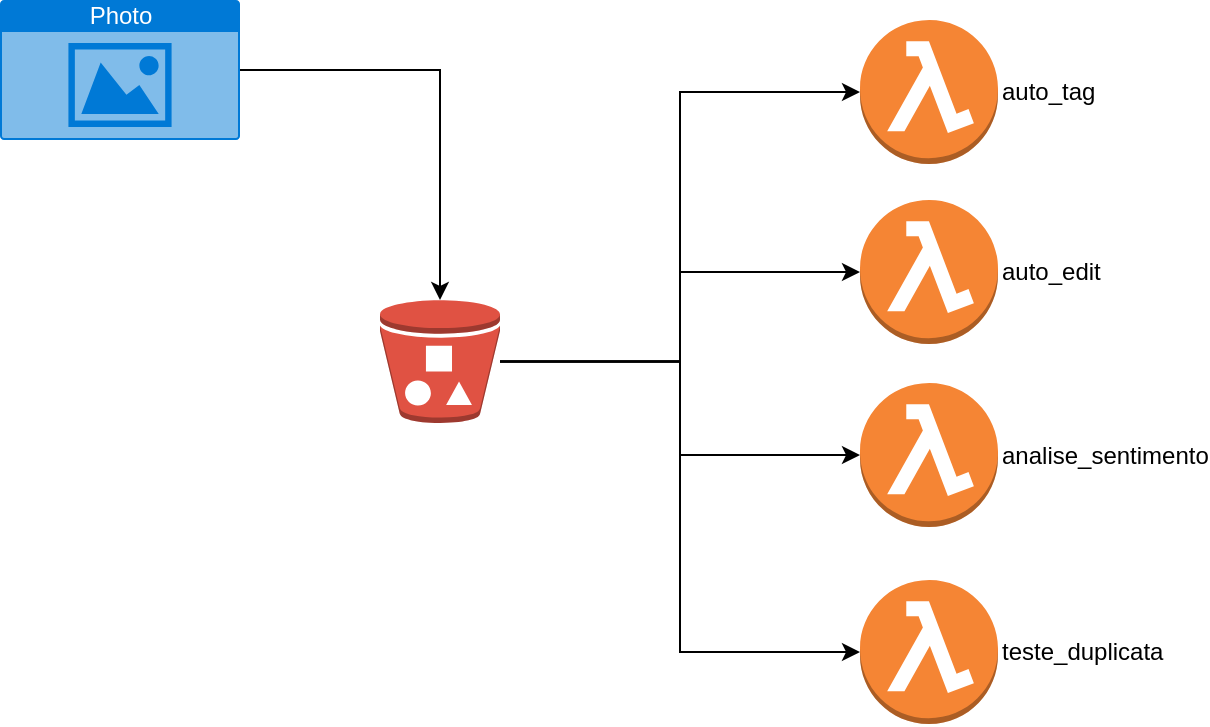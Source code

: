 <mxfile version="14.6.13" type="device"><diagram id="m4_6h9uPXJvZAqDbsDIY" name="Page-1"><mxGraphModel dx="1106" dy="807" grid="1" gridSize="10" guides="1" tooltips="1" connect="1" arrows="1" fold="1" page="1" pageScale="1" pageWidth="850" pageHeight="1100" math="0" shadow="0"><root><mxCell id="0"/><mxCell id="1" parent="0"/><mxCell id="U2iHDDChjQObNoYA_47F-11" style="edgeStyle=orthogonalEdgeStyle;rounded=0;orthogonalLoop=1;jettySize=auto;html=1;entryX=0;entryY=0.5;entryDx=0;entryDy=0;entryPerimeter=0;" parent="1" source="U2iHDDChjQObNoYA_47F-4" target="U2iHDDChjQObNoYA_47F-5" edge="1"><mxGeometry relative="1" as="geometry"/></mxCell><mxCell id="U2iHDDChjQObNoYA_47F-12" style="edgeStyle=orthogonalEdgeStyle;rounded=0;orthogonalLoop=1;jettySize=auto;html=1;entryX=0;entryY=0.5;entryDx=0;entryDy=0;entryPerimeter=0;" parent="1" source="U2iHDDChjQObNoYA_47F-4" target="U2iHDDChjQObNoYA_47F-6" edge="1"><mxGeometry relative="1" as="geometry"/></mxCell><mxCell id="U2iHDDChjQObNoYA_47F-13" style="edgeStyle=orthogonalEdgeStyle;rounded=0;orthogonalLoop=1;jettySize=auto;html=1;entryX=0;entryY=0.5;entryDx=0;entryDy=0;entryPerimeter=0;" parent="1" source="U2iHDDChjQObNoYA_47F-4" target="U2iHDDChjQObNoYA_47F-7" edge="1"><mxGeometry relative="1" as="geometry"/></mxCell><mxCell id="U2iHDDChjQObNoYA_47F-14" style="edgeStyle=orthogonalEdgeStyle;rounded=0;orthogonalLoop=1;jettySize=auto;html=1;entryX=0;entryY=0.5;entryDx=0;entryDy=0;entryPerimeter=0;" parent="1" source="U2iHDDChjQObNoYA_47F-4" target="U2iHDDChjQObNoYA_47F-8" edge="1"><mxGeometry relative="1" as="geometry"/></mxCell><mxCell id="U2iHDDChjQObNoYA_47F-4" value="" style="outlineConnect=0;dashed=0;verticalLabelPosition=bottom;verticalAlign=top;align=center;html=1;shape=mxgraph.aws3.bucket_with_objects;fillColor=#E05243;gradientColor=none;" parent="1" vertex="1"><mxGeometry x="220" y="220" width="60" height="61.5" as="geometry"/></mxCell><mxCell id="U2iHDDChjQObNoYA_47F-5" value="auto_tag" style="outlineConnect=0;dashed=0;verticalLabelPosition=middle;verticalAlign=middle;align=left;html=1;shape=mxgraph.aws3.lambda_function;fillColor=#F58534;gradientColor=none;labelPosition=right;" parent="1" vertex="1"><mxGeometry x="460" y="80" width="69" height="72" as="geometry"/></mxCell><mxCell id="U2iHDDChjQObNoYA_47F-6" value="auto_edit" style="outlineConnect=0;dashed=0;verticalLabelPosition=middle;verticalAlign=middle;align=left;html=1;shape=mxgraph.aws3.lambda_function;fillColor=#F58534;gradientColor=none;labelPosition=right;" parent="1" vertex="1"><mxGeometry x="460" y="170" width="69" height="72" as="geometry"/></mxCell><mxCell id="U2iHDDChjQObNoYA_47F-7" value="analise_sentimento" style="outlineConnect=0;dashed=0;verticalLabelPosition=middle;verticalAlign=middle;align=left;html=1;shape=mxgraph.aws3.lambda_function;fillColor=#F58534;gradientColor=none;labelPosition=right;" parent="1" vertex="1"><mxGeometry x="460" y="261.5" width="69" height="72" as="geometry"/></mxCell><mxCell id="U2iHDDChjQObNoYA_47F-8" value="teste_duplicata" style="outlineConnect=0;dashed=0;verticalLabelPosition=middle;verticalAlign=middle;align=left;html=1;shape=mxgraph.aws3.lambda_function;fillColor=#F58534;gradientColor=none;labelPosition=right;" parent="1" vertex="1"><mxGeometry x="460" y="360" width="69" height="72" as="geometry"/></mxCell><mxCell id="U2iHDDChjQObNoYA_47F-10" style="edgeStyle=orthogonalEdgeStyle;rounded=0;orthogonalLoop=1;jettySize=auto;html=1;" parent="1" source="U2iHDDChjQObNoYA_47F-9" target="U2iHDDChjQObNoYA_47F-4" edge="1"><mxGeometry relative="1" as="geometry"/></mxCell><mxCell id="U2iHDDChjQObNoYA_47F-9" value="Photo" style="html=1;strokeColor=none;fillColor=#0079D6;labelPosition=center;verticalLabelPosition=middle;verticalAlign=top;align=center;fontSize=12;outlineConnect=0;spacingTop=-6;fontColor=#FFFFFF;shape=mxgraph.sitemap.photo;" parent="1" vertex="1"><mxGeometry x="30" y="70" width="120" height="70" as="geometry"/></mxCell></root></mxGraphModel></diagram></mxfile>